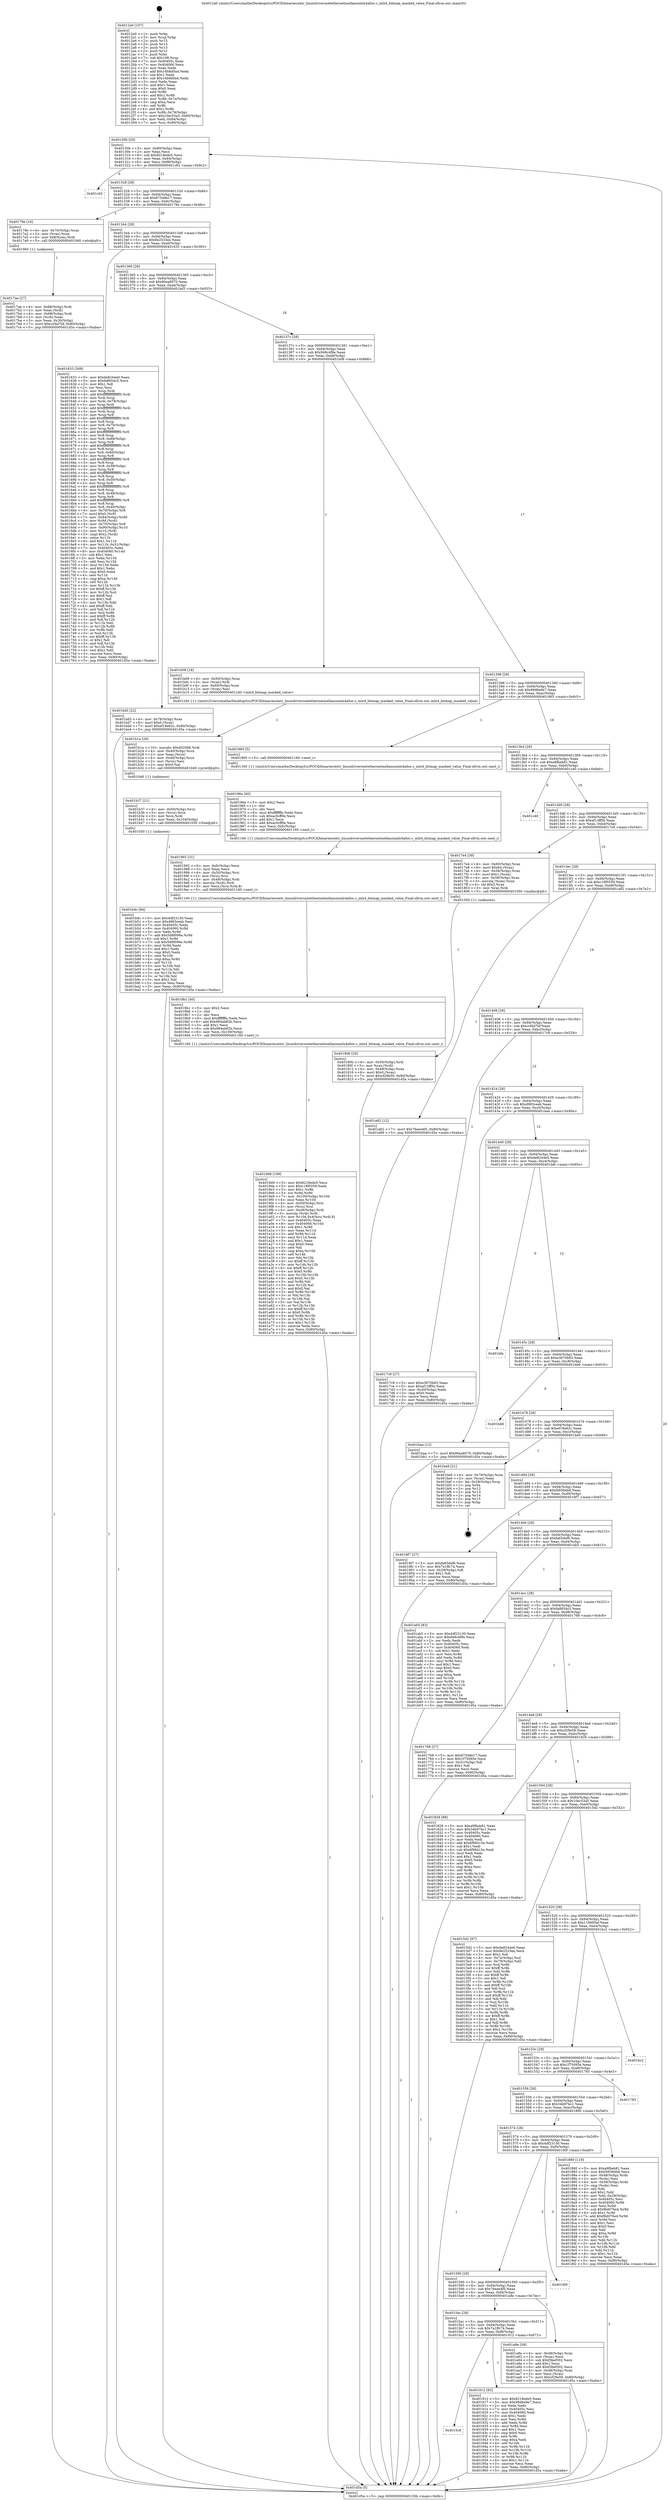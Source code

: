 digraph "0x4012a0" {
  label = "0x4012a0 (/mnt/c/Users/mathe/Desktop/tcc/POCII/binaries/extr_linuxdriversnetethernetmellanoxmlx4alloc.c_mlx4_bitmap_masked_value_Final-ollvm.out::main(0))"
  labelloc = "t"
  node[shape=record]

  Entry [label="",width=0.3,height=0.3,shape=circle,fillcolor=black,style=filled]
  "0x40130b" [label="{
     0x40130b [29]\l
     | [instrs]\l
     &nbsp;&nbsp;0x40130b \<+3\>: mov -0x80(%rbp),%eax\l
     &nbsp;&nbsp;0x40130e \<+2\>: mov %eax,%ecx\l
     &nbsp;&nbsp;0x401310 \<+6\>: sub $0x8218ede5,%ecx\l
     &nbsp;&nbsp;0x401316 \<+6\>: mov %eax,-0x94(%rbp)\l
     &nbsp;&nbsp;0x40131c \<+6\>: mov %ecx,-0x98(%rbp)\l
     &nbsp;&nbsp;0x401322 \<+6\>: je 0000000000401c62 \<main+0x9c2\>\l
  }"]
  "0x401c62" [label="{
     0x401c62\l
  }", style=dashed]
  "0x401328" [label="{
     0x401328 [28]\l
     | [instrs]\l
     &nbsp;&nbsp;0x401328 \<+5\>: jmp 000000000040132d \<main+0x8d\>\l
     &nbsp;&nbsp;0x40132d \<+6\>: mov -0x94(%rbp),%eax\l
     &nbsp;&nbsp;0x401333 \<+5\>: sub $0x87548e17,%eax\l
     &nbsp;&nbsp;0x401338 \<+6\>: mov %eax,-0x9c(%rbp)\l
     &nbsp;&nbsp;0x40133e \<+6\>: je 000000000040179e \<main+0x4fe\>\l
  }"]
  Exit [label="",width=0.3,height=0.3,shape=circle,fillcolor=black,style=filled,peripheries=2]
  "0x40179e" [label="{
     0x40179e [16]\l
     | [instrs]\l
     &nbsp;&nbsp;0x40179e \<+4\>: mov -0x70(%rbp),%rax\l
     &nbsp;&nbsp;0x4017a2 \<+3\>: mov (%rax),%rax\l
     &nbsp;&nbsp;0x4017a5 \<+4\>: mov 0x8(%rax),%rdi\l
     &nbsp;&nbsp;0x4017a9 \<+5\>: call 0000000000401060 \<atoi@plt\>\l
     | [calls]\l
     &nbsp;&nbsp;0x401060 \{1\} (unknown)\l
  }"]
  "0x401344" [label="{
     0x401344 [28]\l
     | [instrs]\l
     &nbsp;&nbsp;0x401344 \<+5\>: jmp 0000000000401349 \<main+0xa9\>\l
     &nbsp;&nbsp;0x401349 \<+6\>: mov -0x94(%rbp),%eax\l
     &nbsp;&nbsp;0x40134f \<+5\>: sub $0x8e2533ee,%eax\l
     &nbsp;&nbsp;0x401354 \<+6\>: mov %eax,-0xa0(%rbp)\l
     &nbsp;&nbsp;0x40135a \<+6\>: je 0000000000401633 \<main+0x393\>\l
  }"]
  "0x401b4c" [label="{
     0x401b4c [94]\l
     | [instrs]\l
     &nbsp;&nbsp;0x401b4c \<+5\>: mov $0x4df23130,%eax\l
     &nbsp;&nbsp;0x401b51 \<+5\>: mov $0xd983ceab,%esi\l
     &nbsp;&nbsp;0x401b56 \<+7\>: mov 0x40405c,%edx\l
     &nbsp;&nbsp;0x401b5d \<+8\>: mov 0x404060,%r8d\l
     &nbsp;&nbsp;0x401b65 \<+3\>: mov %edx,%r9d\l
     &nbsp;&nbsp;0x401b68 \<+7\>: add $0x5d9f096e,%r9d\l
     &nbsp;&nbsp;0x401b6f \<+4\>: sub $0x1,%r9d\l
     &nbsp;&nbsp;0x401b73 \<+7\>: sub $0x5d9f096e,%r9d\l
     &nbsp;&nbsp;0x401b7a \<+4\>: imul %r9d,%edx\l
     &nbsp;&nbsp;0x401b7e \<+3\>: and $0x1,%edx\l
     &nbsp;&nbsp;0x401b81 \<+3\>: cmp $0x0,%edx\l
     &nbsp;&nbsp;0x401b84 \<+4\>: sete %r10b\l
     &nbsp;&nbsp;0x401b88 \<+4\>: cmp $0xa,%r8d\l
     &nbsp;&nbsp;0x401b8c \<+4\>: setl %r11b\l
     &nbsp;&nbsp;0x401b90 \<+3\>: mov %r10b,%bl\l
     &nbsp;&nbsp;0x401b93 \<+3\>: and %r11b,%bl\l
     &nbsp;&nbsp;0x401b96 \<+3\>: xor %r11b,%r10b\l
     &nbsp;&nbsp;0x401b99 \<+3\>: or %r10b,%bl\l
     &nbsp;&nbsp;0x401b9c \<+3\>: test $0x1,%bl\l
     &nbsp;&nbsp;0x401b9f \<+3\>: cmovne %esi,%eax\l
     &nbsp;&nbsp;0x401ba2 \<+3\>: mov %eax,-0x80(%rbp)\l
     &nbsp;&nbsp;0x401ba5 \<+5\>: jmp 0000000000401d5a \<main+0xaba\>\l
  }"]
  "0x401633" [label="{
     0x401633 [309]\l
     | [instrs]\l
     &nbsp;&nbsp;0x401633 \<+5\>: mov $0xde8244e0,%eax\l
     &nbsp;&nbsp;0x401638 \<+5\>: mov $0xfa8654c5,%ecx\l
     &nbsp;&nbsp;0x40163d \<+2\>: mov $0x1,%dl\l
     &nbsp;&nbsp;0x40163f \<+2\>: xor %esi,%esi\l
     &nbsp;&nbsp;0x401641 \<+3\>: mov %rsp,%rdi\l
     &nbsp;&nbsp;0x401644 \<+4\>: add $0xfffffffffffffff0,%rdi\l
     &nbsp;&nbsp;0x401648 \<+3\>: mov %rdi,%rsp\l
     &nbsp;&nbsp;0x40164b \<+4\>: mov %rdi,-0x78(%rbp)\l
     &nbsp;&nbsp;0x40164f \<+3\>: mov %rsp,%rdi\l
     &nbsp;&nbsp;0x401652 \<+4\>: add $0xfffffffffffffff0,%rdi\l
     &nbsp;&nbsp;0x401656 \<+3\>: mov %rdi,%rsp\l
     &nbsp;&nbsp;0x401659 \<+3\>: mov %rsp,%r8\l
     &nbsp;&nbsp;0x40165c \<+4\>: add $0xfffffffffffffff0,%r8\l
     &nbsp;&nbsp;0x401660 \<+3\>: mov %r8,%rsp\l
     &nbsp;&nbsp;0x401663 \<+4\>: mov %r8,-0x70(%rbp)\l
     &nbsp;&nbsp;0x401667 \<+3\>: mov %rsp,%r8\l
     &nbsp;&nbsp;0x40166a \<+4\>: add $0xfffffffffffffff0,%r8\l
     &nbsp;&nbsp;0x40166e \<+3\>: mov %r8,%rsp\l
     &nbsp;&nbsp;0x401671 \<+4\>: mov %r8,-0x68(%rbp)\l
     &nbsp;&nbsp;0x401675 \<+3\>: mov %rsp,%r8\l
     &nbsp;&nbsp;0x401678 \<+4\>: add $0xfffffffffffffff0,%r8\l
     &nbsp;&nbsp;0x40167c \<+3\>: mov %r8,%rsp\l
     &nbsp;&nbsp;0x40167f \<+4\>: mov %r8,-0x60(%rbp)\l
     &nbsp;&nbsp;0x401683 \<+3\>: mov %rsp,%r8\l
     &nbsp;&nbsp;0x401686 \<+4\>: add $0xfffffffffffffff0,%r8\l
     &nbsp;&nbsp;0x40168a \<+3\>: mov %r8,%rsp\l
     &nbsp;&nbsp;0x40168d \<+4\>: mov %r8,-0x58(%rbp)\l
     &nbsp;&nbsp;0x401691 \<+3\>: mov %rsp,%r8\l
     &nbsp;&nbsp;0x401694 \<+4\>: add $0xfffffffffffffff0,%r8\l
     &nbsp;&nbsp;0x401698 \<+3\>: mov %r8,%rsp\l
     &nbsp;&nbsp;0x40169b \<+4\>: mov %r8,-0x50(%rbp)\l
     &nbsp;&nbsp;0x40169f \<+3\>: mov %rsp,%r8\l
     &nbsp;&nbsp;0x4016a2 \<+4\>: add $0xfffffffffffffff0,%r8\l
     &nbsp;&nbsp;0x4016a6 \<+3\>: mov %r8,%rsp\l
     &nbsp;&nbsp;0x4016a9 \<+4\>: mov %r8,-0x48(%rbp)\l
     &nbsp;&nbsp;0x4016ad \<+3\>: mov %rsp,%r8\l
     &nbsp;&nbsp;0x4016b0 \<+4\>: add $0xfffffffffffffff0,%r8\l
     &nbsp;&nbsp;0x4016b4 \<+3\>: mov %r8,%rsp\l
     &nbsp;&nbsp;0x4016b7 \<+4\>: mov %r8,-0x40(%rbp)\l
     &nbsp;&nbsp;0x4016bb \<+4\>: mov -0x78(%rbp),%r8\l
     &nbsp;&nbsp;0x4016bf \<+7\>: movl $0x0,(%r8)\l
     &nbsp;&nbsp;0x4016c6 \<+7\>: mov -0x84(%rbp),%r9d\l
     &nbsp;&nbsp;0x4016cd \<+3\>: mov %r9d,(%rdi)\l
     &nbsp;&nbsp;0x4016d0 \<+4\>: mov -0x70(%rbp),%r8\l
     &nbsp;&nbsp;0x4016d4 \<+7\>: mov -0x90(%rbp),%r10\l
     &nbsp;&nbsp;0x4016db \<+3\>: mov %r10,(%r8)\l
     &nbsp;&nbsp;0x4016de \<+3\>: cmpl $0x2,(%rdi)\l
     &nbsp;&nbsp;0x4016e1 \<+4\>: setne %r11b\l
     &nbsp;&nbsp;0x4016e5 \<+4\>: and $0x1,%r11b\l
     &nbsp;&nbsp;0x4016e9 \<+4\>: mov %r11b,-0x31(%rbp)\l
     &nbsp;&nbsp;0x4016ed \<+7\>: mov 0x40405c,%ebx\l
     &nbsp;&nbsp;0x4016f4 \<+8\>: mov 0x404060,%r14d\l
     &nbsp;&nbsp;0x4016fc \<+3\>: sub $0x1,%esi\l
     &nbsp;&nbsp;0x4016ff \<+3\>: mov %ebx,%r15d\l
     &nbsp;&nbsp;0x401702 \<+3\>: add %esi,%r15d\l
     &nbsp;&nbsp;0x401705 \<+4\>: imul %r15d,%ebx\l
     &nbsp;&nbsp;0x401709 \<+3\>: and $0x1,%ebx\l
     &nbsp;&nbsp;0x40170c \<+3\>: cmp $0x0,%ebx\l
     &nbsp;&nbsp;0x40170f \<+4\>: sete %r11b\l
     &nbsp;&nbsp;0x401713 \<+4\>: cmp $0xa,%r14d\l
     &nbsp;&nbsp;0x401717 \<+4\>: setl %r12b\l
     &nbsp;&nbsp;0x40171b \<+3\>: mov %r11b,%r13b\l
     &nbsp;&nbsp;0x40171e \<+4\>: xor $0xff,%r13b\l
     &nbsp;&nbsp;0x401722 \<+3\>: mov %r12b,%sil\l
     &nbsp;&nbsp;0x401725 \<+4\>: xor $0xff,%sil\l
     &nbsp;&nbsp;0x401729 \<+3\>: xor $0x1,%dl\l
     &nbsp;&nbsp;0x40172c \<+3\>: mov %r13b,%dil\l
     &nbsp;&nbsp;0x40172f \<+4\>: and $0xff,%dil\l
     &nbsp;&nbsp;0x401733 \<+3\>: and %dl,%r11b\l
     &nbsp;&nbsp;0x401736 \<+3\>: mov %sil,%r8b\l
     &nbsp;&nbsp;0x401739 \<+4\>: and $0xff,%r8b\l
     &nbsp;&nbsp;0x40173d \<+3\>: and %dl,%r12b\l
     &nbsp;&nbsp;0x401740 \<+3\>: or %r11b,%dil\l
     &nbsp;&nbsp;0x401743 \<+3\>: or %r12b,%r8b\l
     &nbsp;&nbsp;0x401746 \<+3\>: xor %r8b,%dil\l
     &nbsp;&nbsp;0x401749 \<+3\>: or %sil,%r13b\l
     &nbsp;&nbsp;0x40174c \<+4\>: xor $0xff,%r13b\l
     &nbsp;&nbsp;0x401750 \<+3\>: or $0x1,%dl\l
     &nbsp;&nbsp;0x401753 \<+3\>: and %dl,%r13b\l
     &nbsp;&nbsp;0x401756 \<+3\>: or %r13b,%dil\l
     &nbsp;&nbsp;0x401759 \<+4\>: test $0x1,%dil\l
     &nbsp;&nbsp;0x40175d \<+3\>: cmovne %ecx,%eax\l
     &nbsp;&nbsp;0x401760 \<+3\>: mov %eax,-0x80(%rbp)\l
     &nbsp;&nbsp;0x401763 \<+5\>: jmp 0000000000401d5a \<main+0xaba\>\l
  }"]
  "0x401360" [label="{
     0x401360 [28]\l
     | [instrs]\l
     &nbsp;&nbsp;0x401360 \<+5\>: jmp 0000000000401365 \<main+0xc5\>\l
     &nbsp;&nbsp;0x401365 \<+6\>: mov -0x94(%rbp),%eax\l
     &nbsp;&nbsp;0x40136b \<+5\>: sub $0x90ea8570,%eax\l
     &nbsp;&nbsp;0x401370 \<+6\>: mov %eax,-0xa4(%rbp)\l
     &nbsp;&nbsp;0x401376 \<+6\>: je 0000000000401bd3 \<main+0x933\>\l
  }"]
  "0x401b37" [label="{
     0x401b37 [21]\l
     | [instrs]\l
     &nbsp;&nbsp;0x401b37 \<+4\>: mov -0x50(%rbp),%rcx\l
     &nbsp;&nbsp;0x401b3b \<+3\>: mov (%rcx),%rcx\l
     &nbsp;&nbsp;0x401b3e \<+3\>: mov %rcx,%rdi\l
     &nbsp;&nbsp;0x401b41 \<+6\>: mov %eax,-0x104(%rbp)\l
     &nbsp;&nbsp;0x401b47 \<+5\>: call 0000000000401030 \<free@plt\>\l
     | [calls]\l
     &nbsp;&nbsp;0x401030 \{1\} (unknown)\l
  }"]
  "0x401bd3" [label="{
     0x401bd3 [22]\l
     | [instrs]\l
     &nbsp;&nbsp;0x401bd3 \<+4\>: mov -0x78(%rbp),%rax\l
     &nbsp;&nbsp;0x401bd7 \<+6\>: movl $0x0,(%rax)\l
     &nbsp;&nbsp;0x401bdd \<+7\>: movl $0xef18e62c,-0x80(%rbp)\l
     &nbsp;&nbsp;0x401be4 \<+5\>: jmp 0000000000401d5a \<main+0xaba\>\l
  }"]
  "0x40137c" [label="{
     0x40137c [28]\l
     | [instrs]\l
     &nbsp;&nbsp;0x40137c \<+5\>: jmp 0000000000401381 \<main+0xe1\>\l
     &nbsp;&nbsp;0x401381 \<+6\>: mov -0x94(%rbp),%eax\l
     &nbsp;&nbsp;0x401387 \<+5\>: sub $0x948c4f9e,%eax\l
     &nbsp;&nbsp;0x40138c \<+6\>: mov %eax,-0xa8(%rbp)\l
     &nbsp;&nbsp;0x401392 \<+6\>: je 0000000000401b08 \<main+0x868\>\l
  }"]
  "0x401b1a" [label="{
     0x401b1a [29]\l
     | [instrs]\l
     &nbsp;&nbsp;0x401b1a \<+10\>: movabs $0x4020b6,%rdi\l
     &nbsp;&nbsp;0x401b24 \<+4\>: mov -0x40(%rbp),%rcx\l
     &nbsp;&nbsp;0x401b28 \<+2\>: mov %eax,(%rcx)\l
     &nbsp;&nbsp;0x401b2a \<+4\>: mov -0x40(%rbp),%rcx\l
     &nbsp;&nbsp;0x401b2e \<+2\>: mov (%rcx),%esi\l
     &nbsp;&nbsp;0x401b30 \<+2\>: mov $0x0,%al\l
     &nbsp;&nbsp;0x401b32 \<+5\>: call 0000000000401040 \<printf@plt\>\l
     | [calls]\l
     &nbsp;&nbsp;0x401040 \{1\} (unknown)\l
  }"]
  "0x401b08" [label="{
     0x401b08 [18]\l
     | [instrs]\l
     &nbsp;&nbsp;0x401b08 \<+4\>: mov -0x50(%rbp),%rax\l
     &nbsp;&nbsp;0x401b0c \<+3\>: mov (%rax),%rdi\l
     &nbsp;&nbsp;0x401b0f \<+4\>: mov -0x60(%rbp),%rax\l
     &nbsp;&nbsp;0x401b13 \<+2\>: mov (%rax),%esi\l
     &nbsp;&nbsp;0x401b15 \<+5\>: call 0000000000401240 \<mlx4_bitmap_masked_value\>\l
     | [calls]\l
     &nbsp;&nbsp;0x401240 \{1\} (/mnt/c/Users/mathe/Desktop/tcc/POCII/binaries/extr_linuxdriversnetethernetmellanoxmlx4alloc.c_mlx4_bitmap_masked_value_Final-ollvm.out::mlx4_bitmap_masked_value)\l
  }"]
  "0x401398" [label="{
     0x401398 [28]\l
     | [instrs]\l
     &nbsp;&nbsp;0x401398 \<+5\>: jmp 000000000040139d \<main+0xfd\>\l
     &nbsp;&nbsp;0x40139d \<+6\>: mov -0x94(%rbp),%eax\l
     &nbsp;&nbsp;0x4013a3 \<+5\>: sub $0x99d6e9e7,%eax\l
     &nbsp;&nbsp;0x4013a8 \<+6\>: mov %eax,-0xac(%rbp)\l
     &nbsp;&nbsp;0x4013ae \<+6\>: je 0000000000401965 \<main+0x6c5\>\l
  }"]
  "0x4019d9" [label="{
     0x4019d9 [169]\l
     | [instrs]\l
     &nbsp;&nbsp;0x4019d9 \<+5\>: mov $0x8218ede5,%ecx\l
     &nbsp;&nbsp;0x4019de \<+5\>: mov $0xc18f0559,%edx\l
     &nbsp;&nbsp;0x4019e3 \<+3\>: mov $0x1,%r8b\l
     &nbsp;&nbsp;0x4019e6 \<+3\>: xor %r9d,%r9d\l
     &nbsp;&nbsp;0x4019e9 \<+7\>: mov -0x100(%rbp),%r10d\l
     &nbsp;&nbsp;0x4019f0 \<+4\>: imul %eax,%r10d\l
     &nbsp;&nbsp;0x4019f4 \<+4\>: mov -0x50(%rbp),%rsi\l
     &nbsp;&nbsp;0x4019f8 \<+3\>: mov (%rsi),%rsi\l
     &nbsp;&nbsp;0x4019fb \<+4\>: mov -0x48(%rbp),%rdi\l
     &nbsp;&nbsp;0x4019ff \<+3\>: movslq (%rdi),%rdi\l
     &nbsp;&nbsp;0x401a02 \<+5\>: mov %r10d,0x4(%rsi,%rdi,8)\l
     &nbsp;&nbsp;0x401a07 \<+7\>: mov 0x40405c,%eax\l
     &nbsp;&nbsp;0x401a0e \<+8\>: mov 0x404060,%r10d\l
     &nbsp;&nbsp;0x401a16 \<+4\>: sub $0x1,%r9d\l
     &nbsp;&nbsp;0x401a1a \<+3\>: mov %eax,%r11d\l
     &nbsp;&nbsp;0x401a1d \<+3\>: add %r9d,%r11d\l
     &nbsp;&nbsp;0x401a20 \<+4\>: imul %r11d,%eax\l
     &nbsp;&nbsp;0x401a24 \<+3\>: and $0x1,%eax\l
     &nbsp;&nbsp;0x401a27 \<+3\>: cmp $0x0,%eax\l
     &nbsp;&nbsp;0x401a2a \<+3\>: sete %bl\l
     &nbsp;&nbsp;0x401a2d \<+4\>: cmp $0xa,%r10d\l
     &nbsp;&nbsp;0x401a31 \<+4\>: setl %r14b\l
     &nbsp;&nbsp;0x401a35 \<+3\>: mov %bl,%r15b\l
     &nbsp;&nbsp;0x401a38 \<+4\>: xor $0xff,%r15b\l
     &nbsp;&nbsp;0x401a3c \<+3\>: mov %r14b,%r12b\l
     &nbsp;&nbsp;0x401a3f \<+4\>: xor $0xff,%r12b\l
     &nbsp;&nbsp;0x401a43 \<+4\>: xor $0x0,%r8b\l
     &nbsp;&nbsp;0x401a47 \<+3\>: mov %r15b,%r13b\l
     &nbsp;&nbsp;0x401a4a \<+4\>: and $0x0,%r13b\l
     &nbsp;&nbsp;0x401a4e \<+3\>: and %r8b,%bl\l
     &nbsp;&nbsp;0x401a51 \<+3\>: mov %r12b,%al\l
     &nbsp;&nbsp;0x401a54 \<+2\>: and $0x0,%al\l
     &nbsp;&nbsp;0x401a56 \<+3\>: and %r8b,%r14b\l
     &nbsp;&nbsp;0x401a59 \<+3\>: or %bl,%r13b\l
     &nbsp;&nbsp;0x401a5c \<+3\>: or %r14b,%al\l
     &nbsp;&nbsp;0x401a5f \<+3\>: xor %al,%r13b\l
     &nbsp;&nbsp;0x401a62 \<+3\>: or %r12b,%r15b\l
     &nbsp;&nbsp;0x401a65 \<+4\>: xor $0xff,%r15b\l
     &nbsp;&nbsp;0x401a69 \<+4\>: or $0x0,%r8b\l
     &nbsp;&nbsp;0x401a6d \<+3\>: and %r8b,%r15b\l
     &nbsp;&nbsp;0x401a70 \<+3\>: or %r15b,%r13b\l
     &nbsp;&nbsp;0x401a73 \<+4\>: test $0x1,%r13b\l
     &nbsp;&nbsp;0x401a77 \<+3\>: cmovne %edx,%ecx\l
     &nbsp;&nbsp;0x401a7a \<+3\>: mov %ecx,-0x80(%rbp)\l
     &nbsp;&nbsp;0x401a7d \<+5\>: jmp 0000000000401d5a \<main+0xaba\>\l
  }"]
  "0x401965" [label="{
     0x401965 [5]\l
     | [instrs]\l
     &nbsp;&nbsp;0x401965 \<+5\>: call 0000000000401160 \<next_i\>\l
     | [calls]\l
     &nbsp;&nbsp;0x401160 \{1\} (/mnt/c/Users/mathe/Desktop/tcc/POCII/binaries/extr_linuxdriversnetethernetmellanoxmlx4alloc.c_mlx4_bitmap_masked_value_Final-ollvm.out::next_i)\l
  }"]
  "0x4013b4" [label="{
     0x4013b4 [28]\l
     | [instrs]\l
     &nbsp;&nbsp;0x4013b4 \<+5\>: jmp 00000000004013b9 \<main+0x119\>\l
     &nbsp;&nbsp;0x4013b9 \<+6\>: mov -0x94(%rbp),%eax\l
     &nbsp;&nbsp;0x4013bf \<+5\>: sub $0xa9fbeb81,%eax\l
     &nbsp;&nbsp;0x4013c4 \<+6\>: mov %eax,-0xb0(%rbp)\l
     &nbsp;&nbsp;0x4013ca \<+6\>: je 0000000000401c40 \<main+0x9a0\>\l
  }"]
  "0x4019b1" [label="{
     0x4019b1 [40]\l
     | [instrs]\l
     &nbsp;&nbsp;0x4019b1 \<+5\>: mov $0x2,%ecx\l
     &nbsp;&nbsp;0x4019b6 \<+1\>: cltd\l
     &nbsp;&nbsp;0x4019b7 \<+2\>: idiv %ecx\l
     &nbsp;&nbsp;0x4019b9 \<+6\>: imul $0xfffffffe,%edx,%ecx\l
     &nbsp;&nbsp;0x4019bf \<+6\>: add $0x984ab82b,%ecx\l
     &nbsp;&nbsp;0x4019c5 \<+3\>: add $0x1,%ecx\l
     &nbsp;&nbsp;0x4019c8 \<+6\>: sub $0x984ab82b,%ecx\l
     &nbsp;&nbsp;0x4019ce \<+6\>: mov %ecx,-0x100(%rbp)\l
     &nbsp;&nbsp;0x4019d4 \<+5\>: call 0000000000401160 \<next_i\>\l
     | [calls]\l
     &nbsp;&nbsp;0x401160 \{1\} (/mnt/c/Users/mathe/Desktop/tcc/POCII/binaries/extr_linuxdriversnetethernetmellanoxmlx4alloc.c_mlx4_bitmap_masked_value_Final-ollvm.out::next_i)\l
  }"]
  "0x401c40" [label="{
     0x401c40\l
  }", style=dashed]
  "0x4013d0" [label="{
     0x4013d0 [28]\l
     | [instrs]\l
     &nbsp;&nbsp;0x4013d0 \<+5\>: jmp 00000000004013d5 \<main+0x135\>\l
     &nbsp;&nbsp;0x4013d5 \<+6\>: mov -0x94(%rbp),%eax\l
     &nbsp;&nbsp;0x4013db \<+5\>: sub $0xaf13ff5b,%eax\l
     &nbsp;&nbsp;0x4013e0 \<+6\>: mov %eax,-0xb4(%rbp)\l
     &nbsp;&nbsp;0x4013e6 \<+6\>: je 00000000004017e4 \<main+0x544\>\l
  }"]
  "0x401992" [label="{
     0x401992 [31]\l
     | [instrs]\l
     &nbsp;&nbsp;0x401992 \<+6\>: mov -0xfc(%rbp),%ecx\l
     &nbsp;&nbsp;0x401998 \<+3\>: imul %eax,%ecx\l
     &nbsp;&nbsp;0x40199b \<+4\>: mov -0x50(%rbp),%rsi\l
     &nbsp;&nbsp;0x40199f \<+3\>: mov (%rsi),%rsi\l
     &nbsp;&nbsp;0x4019a2 \<+4\>: mov -0x48(%rbp),%rdi\l
     &nbsp;&nbsp;0x4019a6 \<+3\>: movslq (%rdi),%rdi\l
     &nbsp;&nbsp;0x4019a9 \<+3\>: mov %ecx,(%rsi,%rdi,8)\l
     &nbsp;&nbsp;0x4019ac \<+5\>: call 0000000000401160 \<next_i\>\l
     | [calls]\l
     &nbsp;&nbsp;0x401160 \{1\} (/mnt/c/Users/mathe/Desktop/tcc/POCII/binaries/extr_linuxdriversnetethernetmellanoxmlx4alloc.c_mlx4_bitmap_masked_value_Final-ollvm.out::next_i)\l
  }"]
  "0x4017e4" [label="{
     0x4017e4 [39]\l
     | [instrs]\l
     &nbsp;&nbsp;0x4017e4 \<+4\>: mov -0x60(%rbp),%rax\l
     &nbsp;&nbsp;0x4017e8 \<+6\>: movl $0x64,(%rax)\l
     &nbsp;&nbsp;0x4017ee \<+4\>: mov -0x58(%rbp),%rax\l
     &nbsp;&nbsp;0x4017f2 \<+6\>: movl $0x1,(%rax)\l
     &nbsp;&nbsp;0x4017f8 \<+4\>: mov -0x58(%rbp),%rax\l
     &nbsp;&nbsp;0x4017fc \<+3\>: movslq (%rax),%rax\l
     &nbsp;&nbsp;0x4017ff \<+4\>: shl $0x3,%rax\l
     &nbsp;&nbsp;0x401803 \<+3\>: mov %rax,%rdi\l
     &nbsp;&nbsp;0x401806 \<+5\>: call 0000000000401050 \<malloc@plt\>\l
     | [calls]\l
     &nbsp;&nbsp;0x401050 \{1\} (unknown)\l
  }"]
  "0x4013ec" [label="{
     0x4013ec [28]\l
     | [instrs]\l
     &nbsp;&nbsp;0x4013ec \<+5\>: jmp 00000000004013f1 \<main+0x151\>\l
     &nbsp;&nbsp;0x4013f1 \<+6\>: mov -0x94(%rbp),%eax\l
     &nbsp;&nbsp;0x4013f7 \<+5\>: sub $0xc18f0559,%eax\l
     &nbsp;&nbsp;0x4013fc \<+6\>: mov %eax,-0xb8(%rbp)\l
     &nbsp;&nbsp;0x401402 \<+6\>: je 0000000000401a82 \<main+0x7e2\>\l
  }"]
  "0x40196a" [label="{
     0x40196a [40]\l
     | [instrs]\l
     &nbsp;&nbsp;0x40196a \<+5\>: mov $0x2,%ecx\l
     &nbsp;&nbsp;0x40196f \<+1\>: cltd\l
     &nbsp;&nbsp;0x401970 \<+2\>: idiv %ecx\l
     &nbsp;&nbsp;0x401972 \<+6\>: imul $0xfffffffe,%edx,%ecx\l
     &nbsp;&nbsp;0x401978 \<+6\>: sub $0xac0cff0e,%ecx\l
     &nbsp;&nbsp;0x40197e \<+3\>: add $0x1,%ecx\l
     &nbsp;&nbsp;0x401981 \<+6\>: add $0xac0cff0e,%ecx\l
     &nbsp;&nbsp;0x401987 \<+6\>: mov %ecx,-0xfc(%rbp)\l
     &nbsp;&nbsp;0x40198d \<+5\>: call 0000000000401160 \<next_i\>\l
     | [calls]\l
     &nbsp;&nbsp;0x401160 \{1\} (/mnt/c/Users/mathe/Desktop/tcc/POCII/binaries/extr_linuxdriversnetethernetmellanoxmlx4alloc.c_mlx4_bitmap_masked_value_Final-ollvm.out::next_i)\l
  }"]
  "0x401a82" [label="{
     0x401a82 [12]\l
     | [instrs]\l
     &nbsp;&nbsp;0x401a82 \<+7\>: movl $0x76eee4f5,-0x80(%rbp)\l
     &nbsp;&nbsp;0x401a89 \<+5\>: jmp 0000000000401d5a \<main+0xaba\>\l
  }"]
  "0x401408" [label="{
     0x401408 [28]\l
     | [instrs]\l
     &nbsp;&nbsp;0x401408 \<+5\>: jmp 000000000040140d \<main+0x16d\>\l
     &nbsp;&nbsp;0x40140d \<+6\>: mov -0x94(%rbp),%eax\l
     &nbsp;&nbsp;0x401413 \<+5\>: sub $0xccf4d7bf,%eax\l
     &nbsp;&nbsp;0x401418 \<+6\>: mov %eax,-0xbc(%rbp)\l
     &nbsp;&nbsp;0x40141e \<+6\>: je 00000000004017c9 \<main+0x529\>\l
  }"]
  "0x4015c8" [label="{
     0x4015c8\l
  }", style=dashed]
  "0x4017c9" [label="{
     0x4017c9 [27]\l
     | [instrs]\l
     &nbsp;&nbsp;0x4017c9 \<+5\>: mov $0xe3870b83,%eax\l
     &nbsp;&nbsp;0x4017ce \<+5\>: mov $0xaf13ff5b,%ecx\l
     &nbsp;&nbsp;0x4017d3 \<+3\>: mov -0x30(%rbp),%edx\l
     &nbsp;&nbsp;0x4017d6 \<+3\>: cmp $0x0,%edx\l
     &nbsp;&nbsp;0x4017d9 \<+3\>: cmove %ecx,%eax\l
     &nbsp;&nbsp;0x4017dc \<+3\>: mov %eax,-0x80(%rbp)\l
     &nbsp;&nbsp;0x4017df \<+5\>: jmp 0000000000401d5a \<main+0xaba\>\l
  }"]
  "0x401424" [label="{
     0x401424 [28]\l
     | [instrs]\l
     &nbsp;&nbsp;0x401424 \<+5\>: jmp 0000000000401429 \<main+0x189\>\l
     &nbsp;&nbsp;0x401429 \<+6\>: mov -0x94(%rbp),%eax\l
     &nbsp;&nbsp;0x40142f \<+5\>: sub $0xd983ceab,%eax\l
     &nbsp;&nbsp;0x401434 \<+6\>: mov %eax,-0xc0(%rbp)\l
     &nbsp;&nbsp;0x40143a \<+6\>: je 0000000000401baa \<main+0x90a\>\l
  }"]
  "0x401912" [label="{
     0x401912 [83]\l
     | [instrs]\l
     &nbsp;&nbsp;0x401912 \<+5\>: mov $0x8218ede5,%eax\l
     &nbsp;&nbsp;0x401917 \<+5\>: mov $0x99d6e9e7,%ecx\l
     &nbsp;&nbsp;0x40191c \<+2\>: xor %edx,%edx\l
     &nbsp;&nbsp;0x40191e \<+7\>: mov 0x40405c,%esi\l
     &nbsp;&nbsp;0x401925 \<+7\>: mov 0x404060,%edi\l
     &nbsp;&nbsp;0x40192c \<+3\>: sub $0x1,%edx\l
     &nbsp;&nbsp;0x40192f \<+3\>: mov %esi,%r8d\l
     &nbsp;&nbsp;0x401932 \<+3\>: add %edx,%r8d\l
     &nbsp;&nbsp;0x401935 \<+4\>: imul %r8d,%esi\l
     &nbsp;&nbsp;0x401939 \<+3\>: and $0x1,%esi\l
     &nbsp;&nbsp;0x40193c \<+3\>: cmp $0x0,%esi\l
     &nbsp;&nbsp;0x40193f \<+4\>: sete %r9b\l
     &nbsp;&nbsp;0x401943 \<+3\>: cmp $0xa,%edi\l
     &nbsp;&nbsp;0x401946 \<+4\>: setl %r10b\l
     &nbsp;&nbsp;0x40194a \<+3\>: mov %r9b,%r11b\l
     &nbsp;&nbsp;0x40194d \<+3\>: and %r10b,%r11b\l
     &nbsp;&nbsp;0x401950 \<+3\>: xor %r10b,%r9b\l
     &nbsp;&nbsp;0x401953 \<+3\>: or %r9b,%r11b\l
     &nbsp;&nbsp;0x401956 \<+4\>: test $0x1,%r11b\l
     &nbsp;&nbsp;0x40195a \<+3\>: cmovne %ecx,%eax\l
     &nbsp;&nbsp;0x40195d \<+3\>: mov %eax,-0x80(%rbp)\l
     &nbsp;&nbsp;0x401960 \<+5\>: jmp 0000000000401d5a \<main+0xaba\>\l
  }"]
  "0x401baa" [label="{
     0x401baa [12]\l
     | [instrs]\l
     &nbsp;&nbsp;0x401baa \<+7\>: movl $0x90ea8570,-0x80(%rbp)\l
     &nbsp;&nbsp;0x401bb1 \<+5\>: jmp 0000000000401d5a \<main+0xaba\>\l
  }"]
  "0x401440" [label="{
     0x401440 [28]\l
     | [instrs]\l
     &nbsp;&nbsp;0x401440 \<+5\>: jmp 0000000000401445 \<main+0x1a5\>\l
     &nbsp;&nbsp;0x401445 \<+6\>: mov -0x94(%rbp),%eax\l
     &nbsp;&nbsp;0x40144b \<+5\>: sub $0xde8244e0,%eax\l
     &nbsp;&nbsp;0x401450 \<+6\>: mov %eax,-0xc4(%rbp)\l
     &nbsp;&nbsp;0x401456 \<+6\>: je 0000000000401bfe \<main+0x95e\>\l
  }"]
  "0x4015ac" [label="{
     0x4015ac [28]\l
     | [instrs]\l
     &nbsp;&nbsp;0x4015ac \<+5\>: jmp 00000000004015b1 \<main+0x311\>\l
     &nbsp;&nbsp;0x4015b1 \<+6\>: mov -0x94(%rbp),%eax\l
     &nbsp;&nbsp;0x4015b7 \<+5\>: sub $0x7a1ffc74,%eax\l
     &nbsp;&nbsp;0x4015bc \<+6\>: mov %eax,-0xf8(%rbp)\l
     &nbsp;&nbsp;0x4015c2 \<+6\>: je 0000000000401912 \<main+0x672\>\l
  }"]
  "0x401bfe" [label="{
     0x401bfe\l
  }", style=dashed]
  "0x40145c" [label="{
     0x40145c [28]\l
     | [instrs]\l
     &nbsp;&nbsp;0x40145c \<+5\>: jmp 0000000000401461 \<main+0x1c1\>\l
     &nbsp;&nbsp;0x401461 \<+6\>: mov -0x94(%rbp),%eax\l
     &nbsp;&nbsp;0x401467 \<+5\>: sub $0xe3870b83,%eax\l
     &nbsp;&nbsp;0x40146c \<+6\>: mov %eax,-0xc8(%rbp)\l
     &nbsp;&nbsp;0x401472 \<+6\>: je 0000000000401bb6 \<main+0x916\>\l
  }"]
  "0x401a8e" [label="{
     0x401a8e [39]\l
     | [instrs]\l
     &nbsp;&nbsp;0x401a8e \<+4\>: mov -0x48(%rbp),%rax\l
     &nbsp;&nbsp;0x401a92 \<+2\>: mov (%rax),%ecx\l
     &nbsp;&nbsp;0x401a94 \<+6\>: sub $0xf3bef302,%ecx\l
     &nbsp;&nbsp;0x401a9a \<+3\>: add $0x1,%ecx\l
     &nbsp;&nbsp;0x401a9d \<+6\>: add $0xf3bef302,%ecx\l
     &nbsp;&nbsp;0x401aa3 \<+4\>: mov -0x48(%rbp),%rax\l
     &nbsp;&nbsp;0x401aa7 \<+2\>: mov %ecx,(%rax)\l
     &nbsp;&nbsp;0x401aa9 \<+7\>: movl $0xcf29e59,-0x80(%rbp)\l
     &nbsp;&nbsp;0x401ab0 \<+5\>: jmp 0000000000401d5a \<main+0xaba\>\l
  }"]
  "0x401bb6" [label="{
     0x401bb6\l
  }", style=dashed]
  "0x401478" [label="{
     0x401478 [28]\l
     | [instrs]\l
     &nbsp;&nbsp;0x401478 \<+5\>: jmp 000000000040147d \<main+0x1dd\>\l
     &nbsp;&nbsp;0x40147d \<+6\>: mov -0x94(%rbp),%eax\l
     &nbsp;&nbsp;0x401483 \<+5\>: sub $0xef18e62c,%eax\l
     &nbsp;&nbsp;0x401488 \<+6\>: mov %eax,-0xcc(%rbp)\l
     &nbsp;&nbsp;0x40148e \<+6\>: je 0000000000401be9 \<main+0x949\>\l
  }"]
  "0x401590" [label="{
     0x401590 [28]\l
     | [instrs]\l
     &nbsp;&nbsp;0x401590 \<+5\>: jmp 0000000000401595 \<main+0x2f5\>\l
     &nbsp;&nbsp;0x401595 \<+6\>: mov -0x94(%rbp),%eax\l
     &nbsp;&nbsp;0x40159b \<+5\>: sub $0x76eee4f5,%eax\l
     &nbsp;&nbsp;0x4015a0 \<+6\>: mov %eax,-0xf4(%rbp)\l
     &nbsp;&nbsp;0x4015a6 \<+6\>: je 0000000000401a8e \<main+0x7ee\>\l
  }"]
  "0x401be9" [label="{
     0x401be9 [21]\l
     | [instrs]\l
     &nbsp;&nbsp;0x401be9 \<+4\>: mov -0x78(%rbp),%rax\l
     &nbsp;&nbsp;0x401bed \<+2\>: mov (%rax),%eax\l
     &nbsp;&nbsp;0x401bef \<+4\>: lea -0x28(%rbp),%rsp\l
     &nbsp;&nbsp;0x401bf3 \<+1\>: pop %rbx\l
     &nbsp;&nbsp;0x401bf4 \<+2\>: pop %r12\l
     &nbsp;&nbsp;0x401bf6 \<+2\>: pop %r13\l
     &nbsp;&nbsp;0x401bf8 \<+2\>: pop %r14\l
     &nbsp;&nbsp;0x401bfa \<+2\>: pop %r15\l
     &nbsp;&nbsp;0x401bfc \<+1\>: pop %rbp\l
     &nbsp;&nbsp;0x401bfd \<+1\>: ret\l
  }"]
  "0x401494" [label="{
     0x401494 [28]\l
     | [instrs]\l
     &nbsp;&nbsp;0x401494 \<+5\>: jmp 0000000000401499 \<main+0x1f9\>\l
     &nbsp;&nbsp;0x401499 \<+6\>: mov -0x94(%rbp),%eax\l
     &nbsp;&nbsp;0x40149f \<+5\>: sub $0xf49384b8,%eax\l
     &nbsp;&nbsp;0x4014a4 \<+6\>: mov %eax,-0xd0(%rbp)\l
     &nbsp;&nbsp;0x4014aa \<+6\>: je 00000000004018f7 \<main+0x657\>\l
  }"]
  "0x401d0f" [label="{
     0x401d0f\l
  }", style=dashed]
  "0x4018f7" [label="{
     0x4018f7 [27]\l
     | [instrs]\l
     &nbsp;&nbsp;0x4018f7 \<+5\>: mov $0xfa65def6,%eax\l
     &nbsp;&nbsp;0x4018fc \<+5\>: mov $0x7a1ffc74,%ecx\l
     &nbsp;&nbsp;0x401901 \<+3\>: mov -0x29(%rbp),%dl\l
     &nbsp;&nbsp;0x401904 \<+3\>: test $0x1,%dl\l
     &nbsp;&nbsp;0x401907 \<+3\>: cmovne %ecx,%eax\l
     &nbsp;&nbsp;0x40190a \<+3\>: mov %eax,-0x80(%rbp)\l
     &nbsp;&nbsp;0x40190d \<+5\>: jmp 0000000000401d5a \<main+0xaba\>\l
  }"]
  "0x4014b0" [label="{
     0x4014b0 [28]\l
     | [instrs]\l
     &nbsp;&nbsp;0x4014b0 \<+5\>: jmp 00000000004014b5 \<main+0x215\>\l
     &nbsp;&nbsp;0x4014b5 \<+6\>: mov -0x94(%rbp),%eax\l
     &nbsp;&nbsp;0x4014bb \<+5\>: sub $0xfa65def6,%eax\l
     &nbsp;&nbsp;0x4014c0 \<+6\>: mov %eax,-0xd4(%rbp)\l
     &nbsp;&nbsp;0x4014c6 \<+6\>: je 0000000000401ab5 \<main+0x815\>\l
  }"]
  "0x401574" [label="{
     0x401574 [28]\l
     | [instrs]\l
     &nbsp;&nbsp;0x401574 \<+5\>: jmp 0000000000401579 \<main+0x2d9\>\l
     &nbsp;&nbsp;0x401579 \<+6\>: mov -0x94(%rbp),%eax\l
     &nbsp;&nbsp;0x40157f \<+5\>: sub $0x4df23130,%eax\l
     &nbsp;&nbsp;0x401584 \<+6\>: mov %eax,-0xf0(%rbp)\l
     &nbsp;&nbsp;0x40158a \<+6\>: je 0000000000401d0f \<main+0xa6f\>\l
  }"]
  "0x401ab5" [label="{
     0x401ab5 [83]\l
     | [instrs]\l
     &nbsp;&nbsp;0x401ab5 \<+5\>: mov $0x4df23130,%eax\l
     &nbsp;&nbsp;0x401aba \<+5\>: mov $0x948c4f9e,%ecx\l
     &nbsp;&nbsp;0x401abf \<+2\>: xor %edx,%edx\l
     &nbsp;&nbsp;0x401ac1 \<+7\>: mov 0x40405c,%esi\l
     &nbsp;&nbsp;0x401ac8 \<+7\>: mov 0x404060,%edi\l
     &nbsp;&nbsp;0x401acf \<+3\>: sub $0x1,%edx\l
     &nbsp;&nbsp;0x401ad2 \<+3\>: mov %esi,%r8d\l
     &nbsp;&nbsp;0x401ad5 \<+3\>: add %edx,%r8d\l
     &nbsp;&nbsp;0x401ad8 \<+4\>: imul %r8d,%esi\l
     &nbsp;&nbsp;0x401adc \<+3\>: and $0x1,%esi\l
     &nbsp;&nbsp;0x401adf \<+3\>: cmp $0x0,%esi\l
     &nbsp;&nbsp;0x401ae2 \<+4\>: sete %r9b\l
     &nbsp;&nbsp;0x401ae6 \<+3\>: cmp $0xa,%edi\l
     &nbsp;&nbsp;0x401ae9 \<+4\>: setl %r10b\l
     &nbsp;&nbsp;0x401aed \<+3\>: mov %r9b,%r11b\l
     &nbsp;&nbsp;0x401af0 \<+3\>: and %r10b,%r11b\l
     &nbsp;&nbsp;0x401af3 \<+3\>: xor %r10b,%r9b\l
     &nbsp;&nbsp;0x401af6 \<+3\>: or %r9b,%r11b\l
     &nbsp;&nbsp;0x401af9 \<+4\>: test $0x1,%r11b\l
     &nbsp;&nbsp;0x401afd \<+3\>: cmovne %ecx,%eax\l
     &nbsp;&nbsp;0x401b00 \<+3\>: mov %eax,-0x80(%rbp)\l
     &nbsp;&nbsp;0x401b03 \<+5\>: jmp 0000000000401d5a \<main+0xaba\>\l
  }"]
  "0x4014cc" [label="{
     0x4014cc [28]\l
     | [instrs]\l
     &nbsp;&nbsp;0x4014cc \<+5\>: jmp 00000000004014d1 \<main+0x231\>\l
     &nbsp;&nbsp;0x4014d1 \<+6\>: mov -0x94(%rbp),%eax\l
     &nbsp;&nbsp;0x4014d7 \<+5\>: sub $0xfa8654c5,%eax\l
     &nbsp;&nbsp;0x4014dc \<+6\>: mov %eax,-0xd8(%rbp)\l
     &nbsp;&nbsp;0x4014e2 \<+6\>: je 0000000000401768 \<main+0x4c8\>\l
  }"]
  "0x401880" [label="{
     0x401880 [119]\l
     | [instrs]\l
     &nbsp;&nbsp;0x401880 \<+5\>: mov $0xa9fbeb81,%eax\l
     &nbsp;&nbsp;0x401885 \<+5\>: mov $0xf49384b8,%ecx\l
     &nbsp;&nbsp;0x40188a \<+4\>: mov -0x48(%rbp),%rdx\l
     &nbsp;&nbsp;0x40188e \<+2\>: mov (%rdx),%esi\l
     &nbsp;&nbsp;0x401890 \<+4\>: mov -0x58(%rbp),%rdx\l
     &nbsp;&nbsp;0x401894 \<+2\>: cmp (%rdx),%esi\l
     &nbsp;&nbsp;0x401896 \<+4\>: setl %dil\l
     &nbsp;&nbsp;0x40189a \<+4\>: and $0x1,%dil\l
     &nbsp;&nbsp;0x40189e \<+4\>: mov %dil,-0x29(%rbp)\l
     &nbsp;&nbsp;0x4018a2 \<+7\>: mov 0x40405c,%esi\l
     &nbsp;&nbsp;0x4018a9 \<+8\>: mov 0x404060,%r8d\l
     &nbsp;&nbsp;0x4018b1 \<+3\>: mov %esi,%r9d\l
     &nbsp;&nbsp;0x4018b4 \<+7\>: sub $0xf6d076e4,%r9d\l
     &nbsp;&nbsp;0x4018bb \<+4\>: sub $0x1,%r9d\l
     &nbsp;&nbsp;0x4018bf \<+7\>: add $0xf6d076e4,%r9d\l
     &nbsp;&nbsp;0x4018c6 \<+4\>: imul %r9d,%esi\l
     &nbsp;&nbsp;0x4018ca \<+3\>: and $0x1,%esi\l
     &nbsp;&nbsp;0x4018cd \<+3\>: cmp $0x0,%esi\l
     &nbsp;&nbsp;0x4018d0 \<+4\>: sete %dil\l
     &nbsp;&nbsp;0x4018d4 \<+4\>: cmp $0xa,%r8d\l
     &nbsp;&nbsp;0x4018d8 \<+4\>: setl %r10b\l
     &nbsp;&nbsp;0x4018dc \<+3\>: mov %dil,%r11b\l
     &nbsp;&nbsp;0x4018df \<+3\>: and %r10b,%r11b\l
     &nbsp;&nbsp;0x4018e2 \<+3\>: xor %r10b,%dil\l
     &nbsp;&nbsp;0x4018e5 \<+3\>: or %dil,%r11b\l
     &nbsp;&nbsp;0x4018e8 \<+4\>: test $0x1,%r11b\l
     &nbsp;&nbsp;0x4018ec \<+3\>: cmovne %ecx,%eax\l
     &nbsp;&nbsp;0x4018ef \<+3\>: mov %eax,-0x80(%rbp)\l
     &nbsp;&nbsp;0x4018f2 \<+5\>: jmp 0000000000401d5a \<main+0xaba\>\l
  }"]
  "0x401768" [label="{
     0x401768 [27]\l
     | [instrs]\l
     &nbsp;&nbsp;0x401768 \<+5\>: mov $0x87548e17,%eax\l
     &nbsp;&nbsp;0x40176d \<+5\>: mov $0x1f75095e,%ecx\l
     &nbsp;&nbsp;0x401772 \<+3\>: mov -0x31(%rbp),%dl\l
     &nbsp;&nbsp;0x401775 \<+3\>: test $0x1,%dl\l
     &nbsp;&nbsp;0x401778 \<+3\>: cmovne %ecx,%eax\l
     &nbsp;&nbsp;0x40177b \<+3\>: mov %eax,-0x80(%rbp)\l
     &nbsp;&nbsp;0x40177e \<+5\>: jmp 0000000000401d5a \<main+0xaba\>\l
  }"]
  "0x4014e8" [label="{
     0x4014e8 [28]\l
     | [instrs]\l
     &nbsp;&nbsp;0x4014e8 \<+5\>: jmp 00000000004014ed \<main+0x24d\>\l
     &nbsp;&nbsp;0x4014ed \<+6\>: mov -0x94(%rbp),%eax\l
     &nbsp;&nbsp;0x4014f3 \<+5\>: sub $0xcf29e59,%eax\l
     &nbsp;&nbsp;0x4014f8 \<+6\>: mov %eax,-0xdc(%rbp)\l
     &nbsp;&nbsp;0x4014fe \<+6\>: je 0000000000401828 \<main+0x588\>\l
  }"]
  "0x401558" [label="{
     0x401558 [28]\l
     | [instrs]\l
     &nbsp;&nbsp;0x401558 \<+5\>: jmp 000000000040155d \<main+0x2bd\>\l
     &nbsp;&nbsp;0x40155d \<+6\>: mov -0x94(%rbp),%eax\l
     &nbsp;&nbsp;0x401563 \<+5\>: sub $0x34b97bc1,%eax\l
     &nbsp;&nbsp;0x401568 \<+6\>: mov %eax,-0xec(%rbp)\l
     &nbsp;&nbsp;0x40156e \<+6\>: je 0000000000401880 \<main+0x5e0\>\l
  }"]
  "0x401828" [label="{
     0x401828 [88]\l
     | [instrs]\l
     &nbsp;&nbsp;0x401828 \<+5\>: mov $0xa9fbeb81,%eax\l
     &nbsp;&nbsp;0x40182d \<+5\>: mov $0x34b97bc1,%ecx\l
     &nbsp;&nbsp;0x401832 \<+7\>: mov 0x40405c,%edx\l
     &nbsp;&nbsp;0x401839 \<+7\>: mov 0x404060,%esi\l
     &nbsp;&nbsp;0x401840 \<+2\>: mov %edx,%edi\l
     &nbsp;&nbsp;0x401842 \<+6\>: add $0x6f98415e,%edi\l
     &nbsp;&nbsp;0x401848 \<+3\>: sub $0x1,%edi\l
     &nbsp;&nbsp;0x40184b \<+6\>: sub $0x6f98415e,%edi\l
     &nbsp;&nbsp;0x401851 \<+3\>: imul %edi,%edx\l
     &nbsp;&nbsp;0x401854 \<+3\>: and $0x1,%edx\l
     &nbsp;&nbsp;0x401857 \<+3\>: cmp $0x0,%edx\l
     &nbsp;&nbsp;0x40185a \<+4\>: sete %r8b\l
     &nbsp;&nbsp;0x40185e \<+3\>: cmp $0xa,%esi\l
     &nbsp;&nbsp;0x401861 \<+4\>: setl %r9b\l
     &nbsp;&nbsp;0x401865 \<+3\>: mov %r8b,%r10b\l
     &nbsp;&nbsp;0x401868 \<+3\>: and %r9b,%r10b\l
     &nbsp;&nbsp;0x40186b \<+3\>: xor %r9b,%r8b\l
     &nbsp;&nbsp;0x40186e \<+3\>: or %r8b,%r10b\l
     &nbsp;&nbsp;0x401871 \<+4\>: test $0x1,%r10b\l
     &nbsp;&nbsp;0x401875 \<+3\>: cmovne %ecx,%eax\l
     &nbsp;&nbsp;0x401878 \<+3\>: mov %eax,-0x80(%rbp)\l
     &nbsp;&nbsp;0x40187b \<+5\>: jmp 0000000000401d5a \<main+0xaba\>\l
  }"]
  "0x401504" [label="{
     0x401504 [28]\l
     | [instrs]\l
     &nbsp;&nbsp;0x401504 \<+5\>: jmp 0000000000401509 \<main+0x269\>\l
     &nbsp;&nbsp;0x401509 \<+6\>: mov -0x94(%rbp),%eax\l
     &nbsp;&nbsp;0x40150f \<+5\>: sub $0x10ec53a5,%eax\l
     &nbsp;&nbsp;0x401514 \<+6\>: mov %eax,-0xe0(%rbp)\l
     &nbsp;&nbsp;0x40151a \<+6\>: je 00000000004015d2 \<main+0x332\>\l
  }"]
  "0x401783" [label="{
     0x401783\l
  }", style=dashed]
  "0x4015d2" [label="{
     0x4015d2 [97]\l
     | [instrs]\l
     &nbsp;&nbsp;0x4015d2 \<+5\>: mov $0xde8244e0,%eax\l
     &nbsp;&nbsp;0x4015d7 \<+5\>: mov $0x8e2533ee,%ecx\l
     &nbsp;&nbsp;0x4015dc \<+2\>: mov $0x1,%dl\l
     &nbsp;&nbsp;0x4015de \<+4\>: mov -0x7a(%rbp),%sil\l
     &nbsp;&nbsp;0x4015e2 \<+4\>: mov -0x79(%rbp),%dil\l
     &nbsp;&nbsp;0x4015e6 \<+3\>: mov %sil,%r8b\l
     &nbsp;&nbsp;0x4015e9 \<+4\>: xor $0xff,%r8b\l
     &nbsp;&nbsp;0x4015ed \<+3\>: mov %dil,%r9b\l
     &nbsp;&nbsp;0x4015f0 \<+4\>: xor $0xff,%r9b\l
     &nbsp;&nbsp;0x4015f4 \<+3\>: xor $0x1,%dl\l
     &nbsp;&nbsp;0x4015f7 \<+3\>: mov %r8b,%r10b\l
     &nbsp;&nbsp;0x4015fa \<+4\>: and $0xff,%r10b\l
     &nbsp;&nbsp;0x4015fe \<+3\>: and %dl,%sil\l
     &nbsp;&nbsp;0x401601 \<+3\>: mov %r9b,%r11b\l
     &nbsp;&nbsp;0x401604 \<+4\>: and $0xff,%r11b\l
     &nbsp;&nbsp;0x401608 \<+3\>: and %dl,%dil\l
     &nbsp;&nbsp;0x40160b \<+3\>: or %sil,%r10b\l
     &nbsp;&nbsp;0x40160e \<+3\>: or %dil,%r11b\l
     &nbsp;&nbsp;0x401611 \<+3\>: xor %r11b,%r10b\l
     &nbsp;&nbsp;0x401614 \<+3\>: or %r9b,%r8b\l
     &nbsp;&nbsp;0x401617 \<+4\>: xor $0xff,%r8b\l
     &nbsp;&nbsp;0x40161b \<+3\>: or $0x1,%dl\l
     &nbsp;&nbsp;0x40161e \<+3\>: and %dl,%r8b\l
     &nbsp;&nbsp;0x401621 \<+3\>: or %r8b,%r10b\l
     &nbsp;&nbsp;0x401624 \<+4\>: test $0x1,%r10b\l
     &nbsp;&nbsp;0x401628 \<+3\>: cmovne %ecx,%eax\l
     &nbsp;&nbsp;0x40162b \<+3\>: mov %eax,-0x80(%rbp)\l
     &nbsp;&nbsp;0x40162e \<+5\>: jmp 0000000000401d5a \<main+0xaba\>\l
  }"]
  "0x401520" [label="{
     0x401520 [28]\l
     | [instrs]\l
     &nbsp;&nbsp;0x401520 \<+5\>: jmp 0000000000401525 \<main+0x285\>\l
     &nbsp;&nbsp;0x401525 \<+6\>: mov -0x94(%rbp),%eax\l
     &nbsp;&nbsp;0x40152b \<+5\>: sub $0x118600af,%eax\l
     &nbsp;&nbsp;0x401530 \<+6\>: mov %eax,-0xe4(%rbp)\l
     &nbsp;&nbsp;0x401536 \<+6\>: je 0000000000401bc2 \<main+0x922\>\l
  }"]
  "0x401d5a" [label="{
     0x401d5a [5]\l
     | [instrs]\l
     &nbsp;&nbsp;0x401d5a \<+5\>: jmp 000000000040130b \<main+0x6b\>\l
  }"]
  "0x4012a0" [label="{
     0x4012a0 [107]\l
     | [instrs]\l
     &nbsp;&nbsp;0x4012a0 \<+1\>: push %rbp\l
     &nbsp;&nbsp;0x4012a1 \<+3\>: mov %rsp,%rbp\l
     &nbsp;&nbsp;0x4012a4 \<+2\>: push %r15\l
     &nbsp;&nbsp;0x4012a6 \<+2\>: push %r14\l
     &nbsp;&nbsp;0x4012a8 \<+2\>: push %r13\l
     &nbsp;&nbsp;0x4012aa \<+2\>: push %r12\l
     &nbsp;&nbsp;0x4012ac \<+1\>: push %rbx\l
     &nbsp;&nbsp;0x4012ad \<+7\>: sub $0x108,%rsp\l
     &nbsp;&nbsp;0x4012b4 \<+7\>: mov 0x40405c,%eax\l
     &nbsp;&nbsp;0x4012bb \<+7\>: mov 0x404060,%ecx\l
     &nbsp;&nbsp;0x4012c2 \<+2\>: mov %eax,%edx\l
     &nbsp;&nbsp;0x4012c4 \<+6\>: add $0x16b8d0a4,%edx\l
     &nbsp;&nbsp;0x4012ca \<+3\>: sub $0x1,%edx\l
     &nbsp;&nbsp;0x4012cd \<+6\>: sub $0x16b8d0a4,%edx\l
     &nbsp;&nbsp;0x4012d3 \<+3\>: imul %edx,%eax\l
     &nbsp;&nbsp;0x4012d6 \<+3\>: and $0x1,%eax\l
     &nbsp;&nbsp;0x4012d9 \<+3\>: cmp $0x0,%eax\l
     &nbsp;&nbsp;0x4012dc \<+4\>: sete %r8b\l
     &nbsp;&nbsp;0x4012e0 \<+4\>: and $0x1,%r8b\l
     &nbsp;&nbsp;0x4012e4 \<+4\>: mov %r8b,-0x7a(%rbp)\l
     &nbsp;&nbsp;0x4012e8 \<+3\>: cmp $0xa,%ecx\l
     &nbsp;&nbsp;0x4012eb \<+4\>: setl %r8b\l
     &nbsp;&nbsp;0x4012ef \<+4\>: and $0x1,%r8b\l
     &nbsp;&nbsp;0x4012f3 \<+4\>: mov %r8b,-0x79(%rbp)\l
     &nbsp;&nbsp;0x4012f7 \<+7\>: movl $0x10ec53a5,-0x80(%rbp)\l
     &nbsp;&nbsp;0x4012fe \<+6\>: mov %edi,-0x84(%rbp)\l
     &nbsp;&nbsp;0x401304 \<+7\>: mov %rsi,-0x90(%rbp)\l
  }"]
  "0x40153c" [label="{
     0x40153c [28]\l
     | [instrs]\l
     &nbsp;&nbsp;0x40153c \<+5\>: jmp 0000000000401541 \<main+0x2a1\>\l
     &nbsp;&nbsp;0x401541 \<+6\>: mov -0x94(%rbp),%eax\l
     &nbsp;&nbsp;0x401547 \<+5\>: sub $0x1f75095e,%eax\l
     &nbsp;&nbsp;0x40154c \<+6\>: mov %eax,-0xe8(%rbp)\l
     &nbsp;&nbsp;0x401552 \<+6\>: je 0000000000401783 \<main+0x4e3\>\l
  }"]
  "0x4017ae" [label="{
     0x4017ae [27]\l
     | [instrs]\l
     &nbsp;&nbsp;0x4017ae \<+4\>: mov -0x68(%rbp),%rdi\l
     &nbsp;&nbsp;0x4017b2 \<+2\>: mov %eax,(%rdi)\l
     &nbsp;&nbsp;0x4017b4 \<+4\>: mov -0x68(%rbp),%rdi\l
     &nbsp;&nbsp;0x4017b8 \<+2\>: mov (%rdi),%eax\l
     &nbsp;&nbsp;0x4017ba \<+3\>: mov %eax,-0x30(%rbp)\l
     &nbsp;&nbsp;0x4017bd \<+7\>: movl $0xccf4d7bf,-0x80(%rbp)\l
     &nbsp;&nbsp;0x4017c4 \<+5\>: jmp 0000000000401d5a \<main+0xaba\>\l
  }"]
  "0x40180b" [label="{
     0x40180b [29]\l
     | [instrs]\l
     &nbsp;&nbsp;0x40180b \<+4\>: mov -0x50(%rbp),%rdi\l
     &nbsp;&nbsp;0x40180f \<+3\>: mov %rax,(%rdi)\l
     &nbsp;&nbsp;0x401812 \<+4\>: mov -0x48(%rbp),%rax\l
     &nbsp;&nbsp;0x401816 \<+6\>: movl $0x0,(%rax)\l
     &nbsp;&nbsp;0x40181c \<+7\>: movl $0xcf29e59,-0x80(%rbp)\l
     &nbsp;&nbsp;0x401823 \<+5\>: jmp 0000000000401d5a \<main+0xaba\>\l
  }"]
  "0x401bc2" [label="{
     0x401bc2\l
  }", style=dashed]
  Entry -> "0x4012a0" [label=" 1"]
  "0x40130b" -> "0x401c62" [label=" 0"]
  "0x40130b" -> "0x401328" [label=" 21"]
  "0x401be9" -> Exit [label=" 1"]
  "0x401328" -> "0x40179e" [label=" 1"]
  "0x401328" -> "0x401344" [label=" 20"]
  "0x401bd3" -> "0x401d5a" [label=" 1"]
  "0x401344" -> "0x401633" [label=" 1"]
  "0x401344" -> "0x401360" [label=" 19"]
  "0x401baa" -> "0x401d5a" [label=" 1"]
  "0x401360" -> "0x401bd3" [label=" 1"]
  "0x401360" -> "0x40137c" [label=" 18"]
  "0x401b4c" -> "0x401d5a" [label=" 1"]
  "0x40137c" -> "0x401b08" [label=" 1"]
  "0x40137c" -> "0x401398" [label=" 17"]
  "0x401b37" -> "0x401b4c" [label=" 1"]
  "0x401398" -> "0x401965" [label=" 1"]
  "0x401398" -> "0x4013b4" [label=" 16"]
  "0x401b1a" -> "0x401b37" [label=" 1"]
  "0x4013b4" -> "0x401c40" [label=" 0"]
  "0x4013b4" -> "0x4013d0" [label=" 16"]
  "0x401b08" -> "0x401b1a" [label=" 1"]
  "0x4013d0" -> "0x4017e4" [label=" 1"]
  "0x4013d0" -> "0x4013ec" [label=" 15"]
  "0x401ab5" -> "0x401d5a" [label=" 1"]
  "0x4013ec" -> "0x401a82" [label=" 1"]
  "0x4013ec" -> "0x401408" [label=" 14"]
  "0x401a8e" -> "0x401d5a" [label=" 1"]
  "0x401408" -> "0x4017c9" [label=" 1"]
  "0x401408" -> "0x401424" [label=" 13"]
  "0x401a82" -> "0x401d5a" [label=" 1"]
  "0x401424" -> "0x401baa" [label=" 1"]
  "0x401424" -> "0x401440" [label=" 12"]
  "0x4019d9" -> "0x401d5a" [label=" 1"]
  "0x401440" -> "0x401bfe" [label=" 0"]
  "0x401440" -> "0x40145c" [label=" 12"]
  "0x401992" -> "0x4019b1" [label=" 1"]
  "0x40145c" -> "0x401bb6" [label=" 0"]
  "0x40145c" -> "0x401478" [label=" 12"]
  "0x40196a" -> "0x401992" [label=" 1"]
  "0x401478" -> "0x401be9" [label=" 1"]
  "0x401478" -> "0x401494" [label=" 11"]
  "0x401912" -> "0x401d5a" [label=" 1"]
  "0x401494" -> "0x4018f7" [label=" 2"]
  "0x401494" -> "0x4014b0" [label=" 9"]
  "0x4015ac" -> "0x4015c8" [label=" 0"]
  "0x4014b0" -> "0x401ab5" [label=" 1"]
  "0x4014b0" -> "0x4014cc" [label=" 8"]
  "0x4019b1" -> "0x4019d9" [label=" 1"]
  "0x4014cc" -> "0x401768" [label=" 1"]
  "0x4014cc" -> "0x4014e8" [label=" 7"]
  "0x401590" -> "0x4015ac" [label=" 1"]
  "0x4014e8" -> "0x401828" [label=" 2"]
  "0x4014e8" -> "0x401504" [label=" 5"]
  "0x401965" -> "0x40196a" [label=" 1"]
  "0x401504" -> "0x4015d2" [label=" 1"]
  "0x401504" -> "0x401520" [label=" 4"]
  "0x4015d2" -> "0x401d5a" [label=" 1"]
  "0x4012a0" -> "0x40130b" [label=" 1"]
  "0x401d5a" -> "0x40130b" [label=" 20"]
  "0x401574" -> "0x401590" [label=" 2"]
  "0x401633" -> "0x401d5a" [label=" 1"]
  "0x401768" -> "0x401d5a" [label=" 1"]
  "0x40179e" -> "0x4017ae" [label=" 1"]
  "0x4017ae" -> "0x401d5a" [label=" 1"]
  "0x4017c9" -> "0x401d5a" [label=" 1"]
  "0x4017e4" -> "0x40180b" [label=" 1"]
  "0x40180b" -> "0x401d5a" [label=" 1"]
  "0x401828" -> "0x401d5a" [label=" 2"]
  "0x4015ac" -> "0x401912" [label=" 1"]
  "0x401520" -> "0x401bc2" [label=" 0"]
  "0x401520" -> "0x40153c" [label=" 4"]
  "0x401574" -> "0x401d0f" [label=" 0"]
  "0x40153c" -> "0x401783" [label=" 0"]
  "0x40153c" -> "0x401558" [label=" 4"]
  "0x401590" -> "0x401a8e" [label=" 1"]
  "0x401558" -> "0x401880" [label=" 2"]
  "0x401558" -> "0x401574" [label=" 2"]
  "0x401880" -> "0x401d5a" [label=" 2"]
  "0x4018f7" -> "0x401d5a" [label=" 2"]
}
